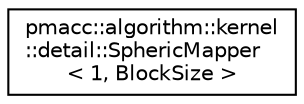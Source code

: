digraph "Graphical Class Hierarchy"
{
 // LATEX_PDF_SIZE
  edge [fontname="Helvetica",fontsize="10",labelfontname="Helvetica",labelfontsize="10"];
  node [fontname="Helvetica",fontsize="10",shape=record];
  rankdir="LR";
  Node0 [label="pmacc::algorithm::kernel\l::detail::SphericMapper\l\< 1, BlockSize \>",height=0.2,width=0.4,color="black", fillcolor="white", style="filled",URL="$structpmacc_1_1algorithm_1_1kernel_1_1detail_1_1_spheric_mapper_3_011_00_01_block_size_01_4.html",tooltip=" "];
}
